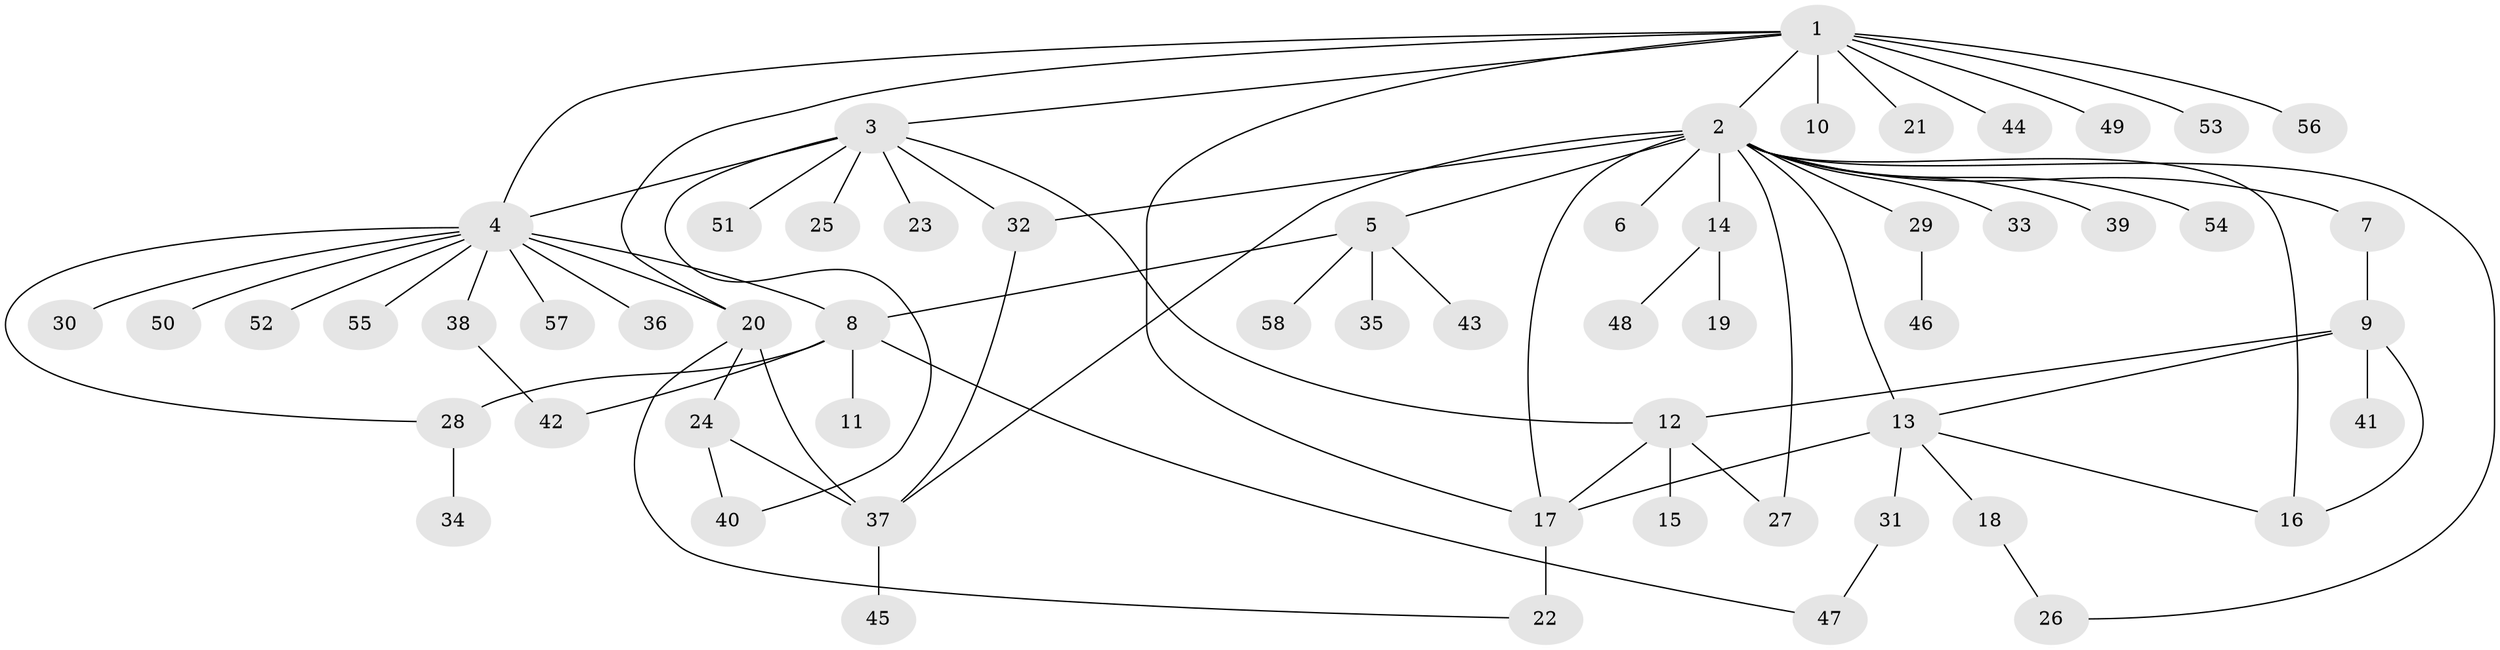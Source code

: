 // original degree distribution, {12: 0.010416666666666666, 17: 0.010416666666666666, 9: 0.020833333333333332, 13: 0.010416666666666666, 7: 0.041666666666666664, 1: 0.5520833333333334, 2: 0.20833333333333334, 6: 0.03125, 4: 0.020833333333333332, 3: 0.09375}
// Generated by graph-tools (version 1.1) at 2025/50/03/04/25 22:50:38]
// undirected, 58 vertices, 78 edges
graph export_dot {
  node [color=gray90,style=filled];
  1;
  2;
  3;
  4;
  5;
  6;
  7;
  8;
  9;
  10;
  11;
  12;
  13;
  14;
  15;
  16;
  17;
  18;
  19;
  20;
  21;
  22;
  23;
  24;
  25;
  26;
  27;
  28;
  29;
  30;
  31;
  32;
  33;
  34;
  35;
  36;
  37;
  38;
  39;
  40;
  41;
  42;
  43;
  44;
  45;
  46;
  47;
  48;
  49;
  50;
  51;
  52;
  53;
  54;
  55;
  56;
  57;
  58;
  1 -- 2 [weight=1.0];
  1 -- 3 [weight=1.0];
  1 -- 4 [weight=1.0];
  1 -- 10 [weight=1.0];
  1 -- 17 [weight=1.0];
  1 -- 20 [weight=1.0];
  1 -- 21 [weight=1.0];
  1 -- 44 [weight=1.0];
  1 -- 49 [weight=1.0];
  1 -- 53 [weight=1.0];
  1 -- 56 [weight=1.0];
  2 -- 5 [weight=1.0];
  2 -- 6 [weight=1.0];
  2 -- 7 [weight=1.0];
  2 -- 13 [weight=1.0];
  2 -- 14 [weight=1.0];
  2 -- 16 [weight=1.0];
  2 -- 17 [weight=1.0];
  2 -- 26 [weight=1.0];
  2 -- 27 [weight=1.0];
  2 -- 29 [weight=1.0];
  2 -- 32 [weight=1.0];
  2 -- 33 [weight=1.0];
  2 -- 37 [weight=1.0];
  2 -- 39 [weight=1.0];
  2 -- 54 [weight=1.0];
  3 -- 4 [weight=1.0];
  3 -- 12 [weight=1.0];
  3 -- 23 [weight=1.0];
  3 -- 25 [weight=1.0];
  3 -- 32 [weight=1.0];
  3 -- 40 [weight=1.0];
  3 -- 51 [weight=1.0];
  4 -- 8 [weight=1.0];
  4 -- 20 [weight=1.0];
  4 -- 28 [weight=1.0];
  4 -- 30 [weight=1.0];
  4 -- 36 [weight=1.0];
  4 -- 38 [weight=1.0];
  4 -- 50 [weight=1.0];
  4 -- 52 [weight=1.0];
  4 -- 55 [weight=1.0];
  4 -- 57 [weight=1.0];
  5 -- 8 [weight=1.0];
  5 -- 35 [weight=1.0];
  5 -- 43 [weight=1.0];
  5 -- 58 [weight=1.0];
  7 -- 9 [weight=2.0];
  8 -- 11 [weight=1.0];
  8 -- 28 [weight=2.0];
  8 -- 42 [weight=1.0];
  8 -- 47 [weight=1.0];
  9 -- 12 [weight=1.0];
  9 -- 13 [weight=1.0];
  9 -- 16 [weight=1.0];
  9 -- 41 [weight=1.0];
  12 -- 15 [weight=1.0];
  12 -- 17 [weight=1.0];
  12 -- 27 [weight=1.0];
  13 -- 16 [weight=1.0];
  13 -- 17 [weight=1.0];
  13 -- 18 [weight=1.0];
  13 -- 31 [weight=1.0];
  14 -- 19 [weight=1.0];
  14 -- 48 [weight=1.0];
  17 -- 22 [weight=5.0];
  18 -- 26 [weight=1.0];
  20 -- 22 [weight=1.0];
  20 -- 24 [weight=1.0];
  20 -- 37 [weight=1.0];
  24 -- 37 [weight=1.0];
  24 -- 40 [weight=1.0];
  28 -- 34 [weight=1.0];
  29 -- 46 [weight=1.0];
  31 -- 47 [weight=1.0];
  32 -- 37 [weight=1.0];
  37 -- 45 [weight=2.0];
  38 -- 42 [weight=1.0];
}
